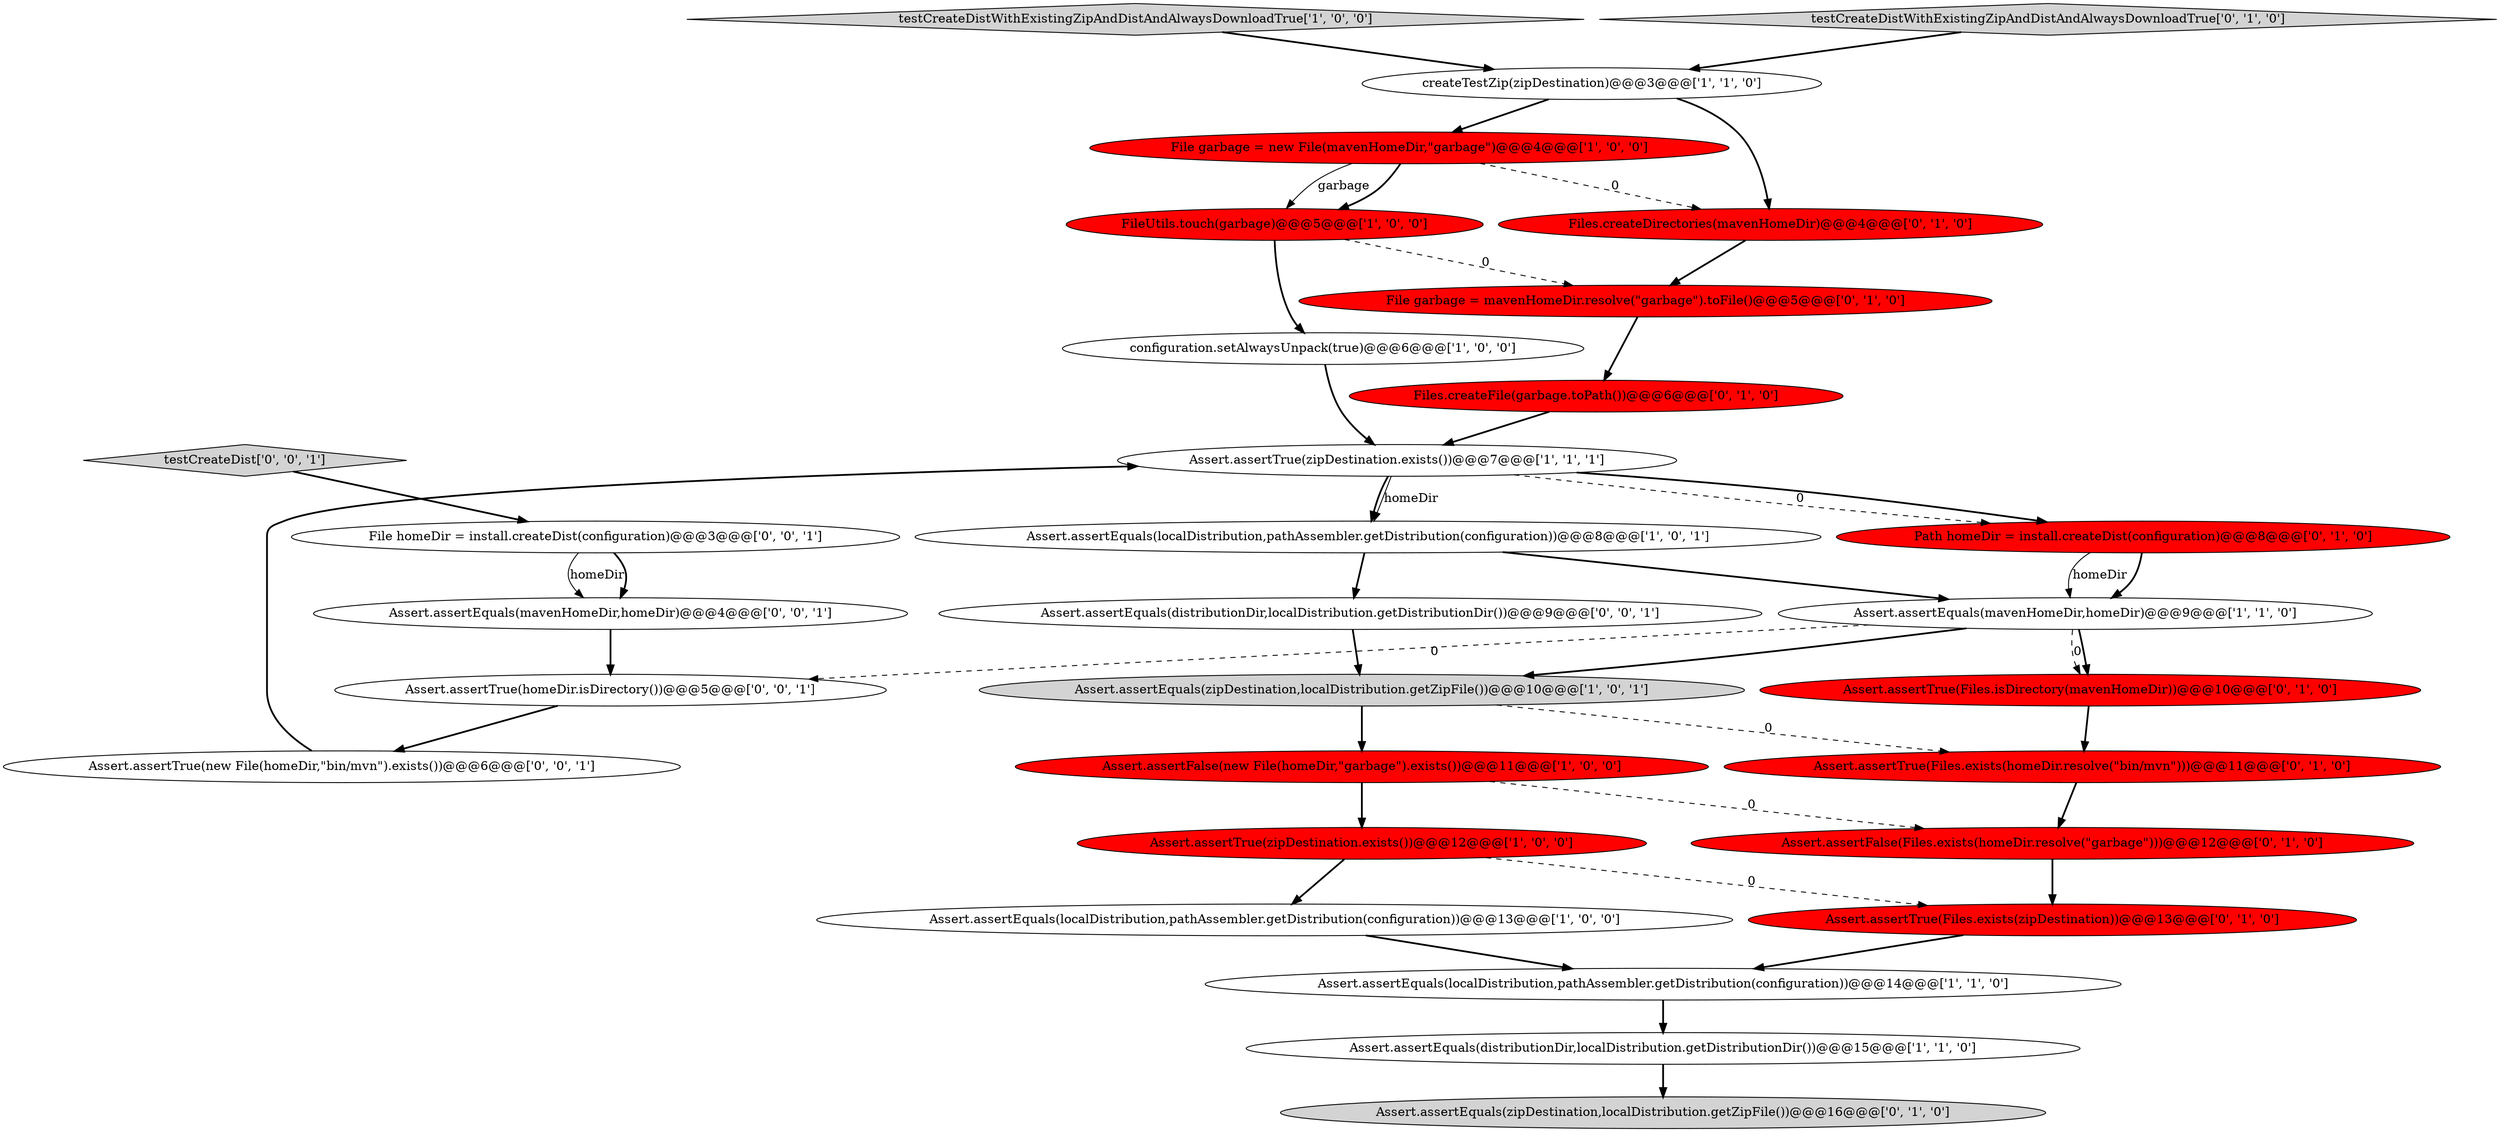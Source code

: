 digraph {
2 [style = filled, label = "File garbage = new File(mavenHomeDir,\"garbage\")@@@4@@@['1', '0', '0']", fillcolor = red, shape = ellipse image = "AAA1AAABBB1BBB"];
4 [style = filled, label = "Assert.assertEquals(distributionDir,localDistribution.getDistributionDir())@@@15@@@['1', '1', '0']", fillcolor = white, shape = ellipse image = "AAA0AAABBB1BBB"];
8 [style = filled, label = "Assert.assertTrue(zipDestination.exists())@@@7@@@['1', '1', '1']", fillcolor = white, shape = ellipse image = "AAA0AAABBB1BBB"];
13 [style = filled, label = "configuration.setAlwaysUnpack(true)@@@6@@@['1', '0', '0']", fillcolor = white, shape = ellipse image = "AAA0AAABBB1BBB"];
19 [style = filled, label = "File garbage = mavenHomeDir.resolve(\"garbage\").toFile()@@@5@@@['0', '1', '0']", fillcolor = red, shape = ellipse image = "AAA1AAABBB2BBB"];
11 [style = filled, label = "createTestZip(zipDestination)@@@3@@@['1', '1', '0']", fillcolor = white, shape = ellipse image = "AAA0AAABBB1BBB"];
26 [style = filled, label = "Assert.assertTrue(homeDir.isDirectory())@@@5@@@['0', '0', '1']", fillcolor = white, shape = ellipse image = "AAA0AAABBB3BBB"];
5 [style = filled, label = "testCreateDistWithExistingZipAndDistAndAlwaysDownloadTrue['1', '0', '0']", fillcolor = lightgray, shape = diamond image = "AAA0AAABBB1BBB"];
7 [style = filled, label = "Assert.assertEquals(localDistribution,pathAssembler.getDistribution(configuration))@@@13@@@['1', '0', '0']", fillcolor = white, shape = ellipse image = "AAA0AAABBB1BBB"];
10 [style = filled, label = "Assert.assertFalse(new File(homeDir,\"garbage\").exists())@@@11@@@['1', '0', '0']", fillcolor = red, shape = ellipse image = "AAA1AAABBB1BBB"];
29 [style = filled, label = "testCreateDist['0', '0', '1']", fillcolor = lightgray, shape = diamond image = "AAA0AAABBB3BBB"];
25 [style = filled, label = "Assert.assertEquals(distributionDir,localDistribution.getDistributionDir())@@@9@@@['0', '0', '1']", fillcolor = white, shape = ellipse image = "AAA0AAABBB3BBB"];
17 [style = filled, label = "Assert.assertFalse(Files.exists(homeDir.resolve(\"garbage\")))@@@12@@@['0', '1', '0']", fillcolor = red, shape = ellipse image = "AAA1AAABBB2BBB"];
14 [style = filled, label = "testCreateDistWithExistingZipAndDistAndAlwaysDownloadTrue['0', '1', '0']", fillcolor = lightgray, shape = diamond image = "AAA0AAABBB2BBB"];
21 [style = filled, label = "Assert.assertTrue(Files.exists(zipDestination))@@@13@@@['0', '1', '0']", fillcolor = red, shape = ellipse image = "AAA1AAABBB2BBB"];
12 [style = filled, label = "FileUtils.touch(garbage)@@@5@@@['1', '0', '0']", fillcolor = red, shape = ellipse image = "AAA1AAABBB1BBB"];
16 [style = filled, label = "Files.createFile(garbage.toPath())@@@6@@@['0', '1', '0']", fillcolor = red, shape = ellipse image = "AAA1AAABBB2BBB"];
20 [style = filled, label = "Assert.assertEquals(zipDestination,localDistribution.getZipFile())@@@16@@@['0', '1', '0']", fillcolor = lightgray, shape = ellipse image = "AAA0AAABBB2BBB"];
27 [style = filled, label = "Assert.assertEquals(mavenHomeDir,homeDir)@@@4@@@['0', '0', '1']", fillcolor = white, shape = ellipse image = "AAA0AAABBB3BBB"];
0 [style = filled, label = "Assert.assertEquals(localDistribution,pathAssembler.getDistribution(configuration))@@@14@@@['1', '1', '0']", fillcolor = white, shape = ellipse image = "AAA0AAABBB1BBB"];
22 [style = filled, label = "Path homeDir = install.createDist(configuration)@@@8@@@['0', '1', '0']", fillcolor = red, shape = ellipse image = "AAA1AAABBB2BBB"];
9 [style = filled, label = "Assert.assertEquals(zipDestination,localDistribution.getZipFile())@@@10@@@['1', '0', '1']", fillcolor = lightgray, shape = ellipse image = "AAA0AAABBB1BBB"];
6 [style = filled, label = "Assert.assertEquals(localDistribution,pathAssembler.getDistribution(configuration))@@@8@@@['1', '0', '1']", fillcolor = white, shape = ellipse image = "AAA0AAABBB1BBB"];
18 [style = filled, label = "Assert.assertTrue(Files.isDirectory(mavenHomeDir))@@@10@@@['0', '1', '0']", fillcolor = red, shape = ellipse image = "AAA1AAABBB2BBB"];
1 [style = filled, label = "Assert.assertTrue(zipDestination.exists())@@@12@@@['1', '0', '0']", fillcolor = red, shape = ellipse image = "AAA1AAABBB1BBB"];
3 [style = filled, label = "Assert.assertEquals(mavenHomeDir,homeDir)@@@9@@@['1', '1', '0']", fillcolor = white, shape = ellipse image = "AAA0AAABBB1BBB"];
28 [style = filled, label = "Assert.assertTrue(new File(homeDir,\"bin/mvn\").exists())@@@6@@@['0', '0', '1']", fillcolor = white, shape = ellipse image = "AAA0AAABBB3BBB"];
23 [style = filled, label = "Assert.assertTrue(Files.exists(homeDir.resolve(\"bin/mvn\")))@@@11@@@['0', '1', '0']", fillcolor = red, shape = ellipse image = "AAA1AAABBB2BBB"];
24 [style = filled, label = "File homeDir = install.createDist(configuration)@@@3@@@['0', '0', '1']", fillcolor = white, shape = ellipse image = "AAA0AAABBB3BBB"];
15 [style = filled, label = "Files.createDirectories(mavenHomeDir)@@@4@@@['0', '1', '0']", fillcolor = red, shape = ellipse image = "AAA1AAABBB2BBB"];
6->3 [style = bold, label=""];
18->23 [style = bold, label=""];
21->0 [style = bold, label=""];
16->8 [style = bold, label=""];
3->26 [style = dashed, label="0"];
24->27 [style = solid, label="homeDir"];
3->18 [style = dashed, label="0"];
25->9 [style = bold, label=""];
8->6 [style = bold, label=""];
7->0 [style = bold, label=""];
1->21 [style = dashed, label="0"];
9->10 [style = bold, label=""];
15->19 [style = bold, label=""];
1->7 [style = bold, label=""];
9->23 [style = dashed, label="0"];
11->2 [style = bold, label=""];
11->15 [style = bold, label=""];
2->12 [style = bold, label=""];
8->22 [style = bold, label=""];
19->16 [style = bold, label=""];
3->18 [style = bold, label=""];
2->15 [style = dashed, label="0"];
3->9 [style = bold, label=""];
22->3 [style = bold, label=""];
12->13 [style = bold, label=""];
8->22 [style = dashed, label="0"];
12->19 [style = dashed, label="0"];
0->4 [style = bold, label=""];
8->6 [style = solid, label="homeDir"];
28->8 [style = bold, label=""];
4->20 [style = bold, label=""];
10->17 [style = dashed, label="0"];
23->17 [style = bold, label=""];
5->11 [style = bold, label=""];
26->28 [style = bold, label=""];
13->8 [style = bold, label=""];
10->1 [style = bold, label=""];
29->24 [style = bold, label=""];
2->12 [style = solid, label="garbage"];
14->11 [style = bold, label=""];
17->21 [style = bold, label=""];
24->27 [style = bold, label=""];
22->3 [style = solid, label="homeDir"];
6->25 [style = bold, label=""];
27->26 [style = bold, label=""];
}
